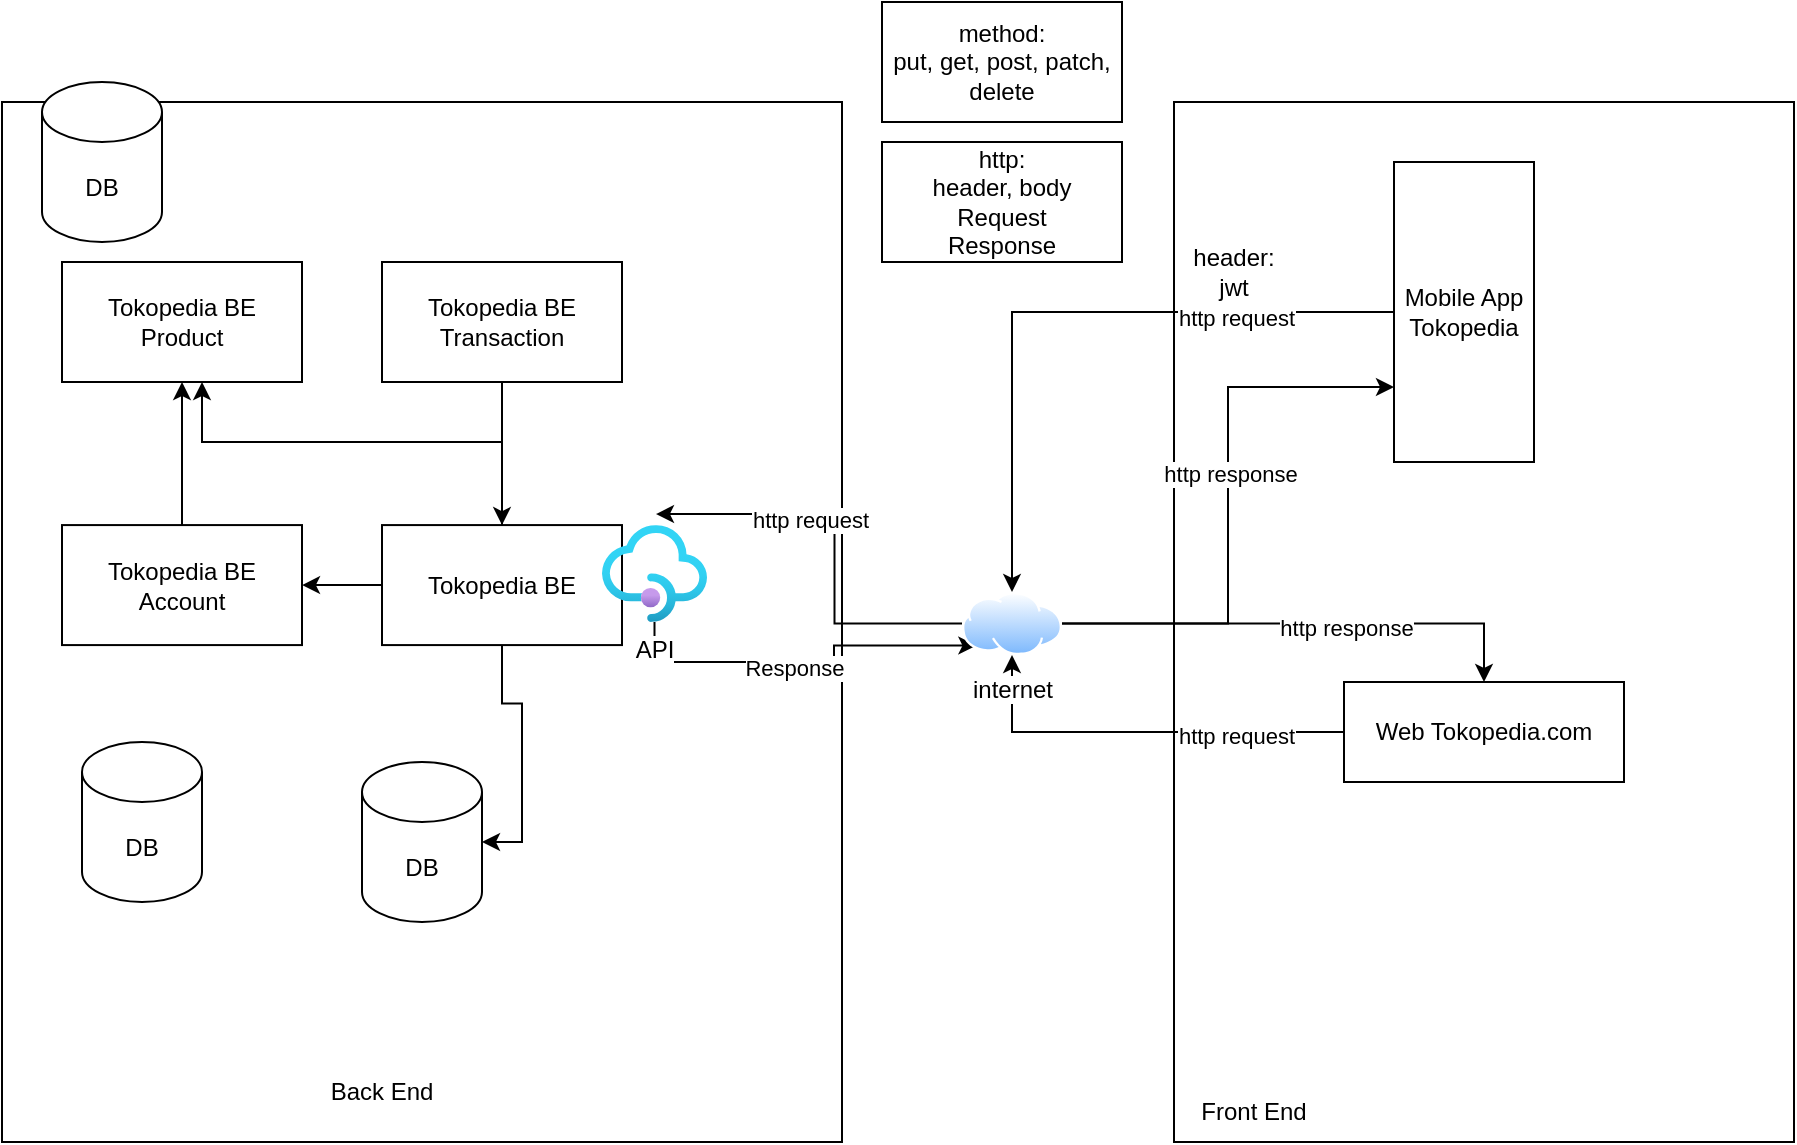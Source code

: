 <mxfile version="24.0.2" type="device">
  <diagram name="Page-1" id="ORrLqAminlTVCVGWtcMT">
    <mxGraphModel dx="2284" dy="1886" grid="1" gridSize="10" guides="1" tooltips="1" connect="1" arrows="1" fold="1" page="1" pageScale="1" pageWidth="850" pageHeight="1100" math="0" shadow="0">
      <root>
        <mxCell id="0" />
        <mxCell id="1" parent="0" />
        <mxCell id="_5RS87E85YZtm8H7JurS-8" value="" style="rounded=0;whiteSpace=wrap;html=1;" vertex="1" parent="1">
          <mxGeometry x="-20" y="10" width="420" height="520" as="geometry" />
        </mxCell>
        <mxCell id="_5RS87E85YZtm8H7JurS-6" value="" style="rounded=0;whiteSpace=wrap;html=1;" vertex="1" parent="1">
          <mxGeometry x="566" y="10" width="310" height="520" as="geometry" />
        </mxCell>
        <mxCell id="_5RS87E85YZtm8H7JurS-35" style="edgeStyle=orthogonalEdgeStyle;rounded=0;orthogonalLoop=1;jettySize=auto;html=1;" edge="1" parent="1" source="_5RS87E85YZtm8H7JurS-1" target="_5RS87E85YZtm8H7JurS-29">
          <mxGeometry relative="1" as="geometry" />
        </mxCell>
        <mxCell id="_5RS87E85YZtm8H7JurS-36" style="edgeStyle=orthogonalEdgeStyle;rounded=0;orthogonalLoop=1;jettySize=auto;html=1;" edge="1" parent="1" source="_5RS87E85YZtm8H7JurS-1" target="_5RS87E85YZtm8H7JurS-31">
          <mxGeometry relative="1" as="geometry">
            <Array as="points">
              <mxPoint x="230" y="180" />
              <mxPoint x="80" y="180" />
            </Array>
          </mxGeometry>
        </mxCell>
        <mxCell id="_5RS87E85YZtm8H7JurS-1" value="Tokopedia BE" style="rounded=0;whiteSpace=wrap;html=1;" vertex="1" parent="1">
          <mxGeometry x="170" y="221.54" width="120" height="60" as="geometry" />
        </mxCell>
        <mxCell id="_5RS87E85YZtm8H7JurS-12" style="edgeStyle=orthogonalEdgeStyle;rounded=0;orthogonalLoop=1;jettySize=auto;html=1;" edge="1" parent="1" source="_5RS87E85YZtm8H7JurS-2" target="_5RS87E85YZtm8H7JurS-11">
          <mxGeometry relative="1" as="geometry" />
        </mxCell>
        <mxCell id="_5RS87E85YZtm8H7JurS-18" value="http request" style="edgeLabel;html=1;align=center;verticalAlign=middle;resizable=0;points=[];" vertex="1" connectable="0" parent="_5RS87E85YZtm8H7JurS-12">
          <mxGeometry x="-0.523" y="3" relative="1" as="geometry">
            <mxPoint as="offset" />
          </mxGeometry>
        </mxCell>
        <mxCell id="_5RS87E85YZtm8H7JurS-2" value="Mobile App Tokopedia" style="rounded=0;whiteSpace=wrap;html=1;" vertex="1" parent="1">
          <mxGeometry x="676" y="40" width="70" height="150" as="geometry" />
        </mxCell>
        <mxCell id="_5RS87E85YZtm8H7JurS-14" style="edgeStyle=orthogonalEdgeStyle;rounded=0;orthogonalLoop=1;jettySize=auto;html=1;" edge="1" parent="1" source="_5RS87E85YZtm8H7JurS-3" target="_5RS87E85YZtm8H7JurS-11">
          <mxGeometry relative="1" as="geometry" />
        </mxCell>
        <mxCell id="_5RS87E85YZtm8H7JurS-19" value="http request" style="edgeLabel;html=1;align=center;verticalAlign=middle;resizable=0;points=[];" vertex="1" connectable="0" parent="_5RS87E85YZtm8H7JurS-14">
          <mxGeometry x="-0.472" y="2" relative="1" as="geometry">
            <mxPoint as="offset" />
          </mxGeometry>
        </mxCell>
        <mxCell id="_5RS87E85YZtm8H7JurS-3" value="Web Tokopedia.com" style="rounded=0;whiteSpace=wrap;html=1;" vertex="1" parent="1">
          <mxGeometry x="651" y="300" width="140" height="50" as="geometry" />
        </mxCell>
        <mxCell id="_5RS87E85YZtm8H7JurS-4" value="DB" style="shape=cylinder3;whiteSpace=wrap;html=1;boundedLbl=1;backgroundOutline=1;size=15;" vertex="1" parent="1">
          <mxGeometry x="160" y="340" width="60" height="80" as="geometry" />
        </mxCell>
        <mxCell id="_5RS87E85YZtm8H7JurS-7" value="Front End" style="text;html=1;align=center;verticalAlign=middle;whiteSpace=wrap;rounded=0;" vertex="1" parent="1">
          <mxGeometry x="576" y="500" width="60" height="30" as="geometry" />
        </mxCell>
        <mxCell id="_5RS87E85YZtm8H7JurS-9" value="Back End" style="text;html=1;align=center;verticalAlign=middle;whiteSpace=wrap;rounded=0;" vertex="1" parent="1">
          <mxGeometry x="140" y="490" width="60" height="30" as="geometry" />
        </mxCell>
        <mxCell id="_5RS87E85YZtm8H7JurS-17" style="edgeStyle=orthogonalEdgeStyle;rounded=0;orthogonalLoop=1;jettySize=auto;html=1;entryX=0;entryY=1;entryDx=0;entryDy=0;" edge="1" parent="1" source="_5RS87E85YZtm8H7JurS-10" target="_5RS87E85YZtm8H7JurS-11">
          <mxGeometry relative="1" as="geometry">
            <Array as="points">
              <mxPoint x="306" y="290" />
              <mxPoint x="396" y="290" />
              <mxPoint x="396" y="282" />
            </Array>
          </mxGeometry>
        </mxCell>
        <mxCell id="_5RS87E85YZtm8H7JurS-21" value="Response" style="edgeLabel;html=1;align=center;verticalAlign=middle;resizable=0;points=[];" vertex="1" connectable="0" parent="_5RS87E85YZtm8H7JurS-17">
          <mxGeometry x="-0.051" y="-3" relative="1" as="geometry">
            <mxPoint as="offset" />
          </mxGeometry>
        </mxCell>
        <mxCell id="_5RS87E85YZtm8H7JurS-10" value="API" style="image;aspect=fixed;html=1;points=[];align=center;fontSize=12;image=img/lib/azure2/integration/API_Management_Services.svg;" vertex="1" parent="1">
          <mxGeometry x="280" y="221.54" width="52.5" height="48.46" as="geometry" />
        </mxCell>
        <mxCell id="_5RS87E85YZtm8H7JurS-13" style="edgeStyle=orthogonalEdgeStyle;rounded=0;orthogonalLoop=1;jettySize=auto;html=1;entryX=0.514;entryY=-0.114;entryDx=0;entryDy=0;entryPerimeter=0;" edge="1" parent="1" source="_5RS87E85YZtm8H7JurS-11" target="_5RS87E85YZtm8H7JurS-10">
          <mxGeometry relative="1" as="geometry" />
        </mxCell>
        <mxCell id="_5RS87E85YZtm8H7JurS-20" value="http request" style="edgeLabel;html=1;align=center;verticalAlign=middle;resizable=0;points=[];" vertex="1" connectable="0" parent="_5RS87E85YZtm8H7JurS-13">
          <mxGeometry x="0.268" y="3" relative="1" as="geometry">
            <mxPoint as="offset" />
          </mxGeometry>
        </mxCell>
        <mxCell id="_5RS87E85YZtm8H7JurS-22" style="edgeStyle=orthogonalEdgeStyle;rounded=0;orthogonalLoop=1;jettySize=auto;html=1;entryX=0;entryY=0.75;entryDx=0;entryDy=0;" edge="1" parent="1" source="_5RS87E85YZtm8H7JurS-11" target="_5RS87E85YZtm8H7JurS-2">
          <mxGeometry relative="1" as="geometry" />
        </mxCell>
        <mxCell id="_5RS87E85YZtm8H7JurS-23" value="http response" style="edgeLabel;html=1;align=center;verticalAlign=middle;resizable=0;points=[];" vertex="1" connectable="0" parent="_5RS87E85YZtm8H7JurS-22">
          <mxGeometry x="0.11" y="-1" relative="1" as="geometry">
            <mxPoint as="offset" />
          </mxGeometry>
        </mxCell>
        <mxCell id="_5RS87E85YZtm8H7JurS-24" style="edgeStyle=orthogonalEdgeStyle;rounded=0;orthogonalLoop=1;jettySize=auto;html=1;entryX=0.5;entryY=0;entryDx=0;entryDy=0;" edge="1" parent="1" source="_5RS87E85YZtm8H7JurS-11" target="_5RS87E85YZtm8H7JurS-3">
          <mxGeometry relative="1" as="geometry" />
        </mxCell>
        <mxCell id="_5RS87E85YZtm8H7JurS-25" value="http response" style="edgeLabel;html=1;align=center;verticalAlign=middle;resizable=0;points=[];" vertex="1" connectable="0" parent="_5RS87E85YZtm8H7JurS-24">
          <mxGeometry x="0.182" y="-2" relative="1" as="geometry">
            <mxPoint as="offset" />
          </mxGeometry>
        </mxCell>
        <mxCell id="_5RS87E85YZtm8H7JurS-11" value="internet" style="image;aspect=fixed;perimeter=ellipsePerimeter;html=1;align=center;shadow=0;dashed=0;spacingTop=3;image=img/lib/active_directory/internet_cloud.svg;" vertex="1" parent="1">
          <mxGeometry x="460" y="255" width="50" height="31.5" as="geometry" />
        </mxCell>
        <mxCell id="_5RS87E85YZtm8H7JurS-15" style="edgeStyle=orthogonalEdgeStyle;rounded=0;orthogonalLoop=1;jettySize=auto;html=1;entryX=1;entryY=0.5;entryDx=0;entryDy=0;entryPerimeter=0;" edge="1" parent="1" source="_5RS87E85YZtm8H7JurS-1" target="_5RS87E85YZtm8H7JurS-4">
          <mxGeometry relative="1" as="geometry" />
        </mxCell>
        <mxCell id="_5RS87E85YZtm8H7JurS-16" value="http:&lt;div&gt;header, body&lt;br&gt;Request&lt;br&gt;Response&lt;/div&gt;" style="rounded=0;whiteSpace=wrap;html=1;" vertex="1" parent="1">
          <mxGeometry x="420" y="30" width="120" height="60" as="geometry" />
        </mxCell>
        <mxCell id="_5RS87E85YZtm8H7JurS-26" value="method:&lt;br&gt;put, get, post, patch, delete" style="rounded=0;whiteSpace=wrap;html=1;" vertex="1" parent="1">
          <mxGeometry x="420" y="-40" width="120" height="60" as="geometry" />
        </mxCell>
        <mxCell id="_5RS87E85YZtm8H7JurS-27" value="header: jwt" style="text;html=1;align=center;verticalAlign=middle;whiteSpace=wrap;rounded=0;" vertex="1" parent="1">
          <mxGeometry x="566" y="80" width="60" height="30" as="geometry" />
        </mxCell>
        <mxCell id="_5RS87E85YZtm8H7JurS-34" style="edgeStyle=orthogonalEdgeStyle;rounded=0;orthogonalLoop=1;jettySize=auto;html=1;entryX=0.5;entryY=1;entryDx=0;entryDy=0;" edge="1" parent="1" source="_5RS87E85YZtm8H7JurS-29" target="_5RS87E85YZtm8H7JurS-31">
          <mxGeometry relative="1" as="geometry" />
        </mxCell>
        <mxCell id="_5RS87E85YZtm8H7JurS-29" value="Tokopedia BE Account" style="rounded=0;whiteSpace=wrap;html=1;" vertex="1" parent="1">
          <mxGeometry x="10" y="221.54" width="120" height="60" as="geometry" />
        </mxCell>
        <mxCell id="_5RS87E85YZtm8H7JurS-37" style="edgeStyle=orthogonalEdgeStyle;rounded=0;orthogonalLoop=1;jettySize=auto;html=1;entryX=0.5;entryY=0;entryDx=0;entryDy=0;" edge="1" parent="1" source="_5RS87E85YZtm8H7JurS-30" target="_5RS87E85YZtm8H7JurS-1">
          <mxGeometry relative="1" as="geometry" />
        </mxCell>
        <mxCell id="_5RS87E85YZtm8H7JurS-30" value="Tokopedia BE Transaction" style="rounded=0;whiteSpace=wrap;html=1;" vertex="1" parent="1">
          <mxGeometry x="170" y="90" width="120" height="60" as="geometry" />
        </mxCell>
        <mxCell id="_5RS87E85YZtm8H7JurS-31" value="Tokopedia BE Product" style="rounded=0;whiteSpace=wrap;html=1;" vertex="1" parent="1">
          <mxGeometry x="10" y="90" width="120" height="60" as="geometry" />
        </mxCell>
        <mxCell id="_5RS87E85YZtm8H7JurS-32" value="DB" style="shape=cylinder3;whiteSpace=wrap;html=1;boundedLbl=1;backgroundOutline=1;size=15;" vertex="1" parent="1">
          <mxGeometry x="20" y="330" width="60" height="80" as="geometry" />
        </mxCell>
        <mxCell id="_5RS87E85YZtm8H7JurS-33" value="DB" style="shape=cylinder3;whiteSpace=wrap;html=1;boundedLbl=1;backgroundOutline=1;size=15;" vertex="1" parent="1">
          <mxGeometry width="60" height="80" as="geometry" />
        </mxCell>
      </root>
    </mxGraphModel>
  </diagram>
</mxfile>
